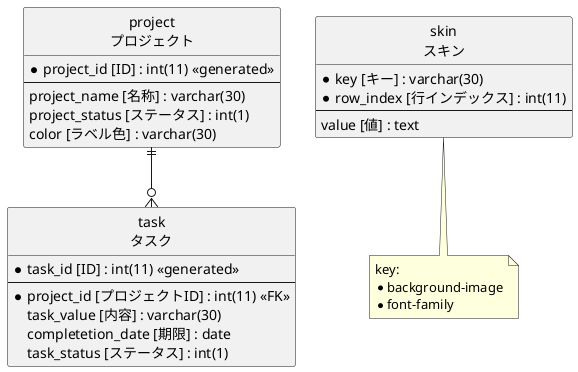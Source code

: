 @startuml
hide circle
skinparam linetype ortho

entity project as "project\nプロジェクト" {
  * project_id [ID] : int(11) <<generated>>
  --
  project_name [名称] : varchar(30)
  project_status [ステータス] : int(1)
  color [ラベル色] : varchar(30)
}

entity task as "task\nタスク" {
  * task_id [ID] : int(11) <<generated>>
  --
  * project_id [プロジェクトID] : int(11) <<FK>>
  task_value [内容] : varchar(30)
  completetion_date [期限] : date
  task_status [ステータス] : int(1)
}

entity skin as "skin\nスキン" {
  * key [キー] : varchar(30)
  * row_index [行インデックス] : int(11)
  --
  value [値] : text
}
note bottom
  key:
  * background-image
  * font-family
end note

project ||-d-o{ task
@enduml

